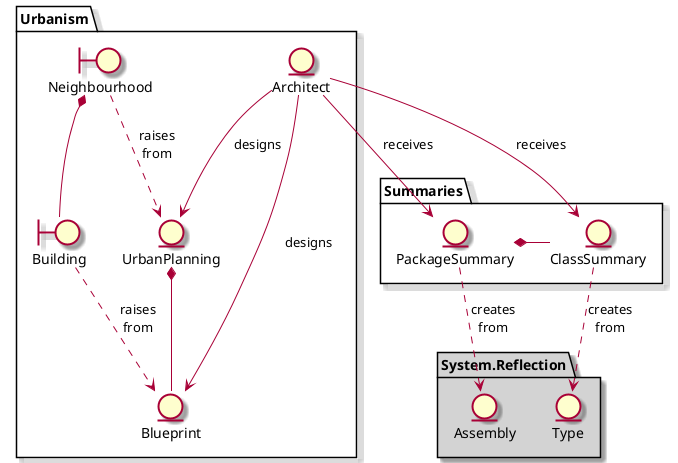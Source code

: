 ﻿@startuml
skin rose


package Urbanism{
    boundary Building
    'le pongo el as para poder cambiar fácilmente al nombre original (tb Building).
    entity "Blueprint" as Blueprint
    
    Building ..> Blueprint : raises\nfrom
    
    entity Architect
    
    'le pongo el as para poder cambiar fácilmente al nombre original (Soil).
    boundary Neighbourhood as Neighborhood
    'le pongo el as para poder cambiar fácilmente al nombre original (tb Neighborhood).
    entity "UrbanPlanning" as UrbanPlanning
    
    Neighborhood ..> UrbanPlanning : raises\nfrom
    
    Neighborhood *-- Building
    UrbanPlanning *-- Blueprint
}

package Summaries{
    'le pongo el as para poder cambiar fácilmente al nombre original (Class a secas).
    entity "ClassSummary" as ClassSummary
    entity PackageSummary
    entity ModuleSummary <<unused>>
    remove ModuleSummary
    
    PackageSummary *-r- ClassSummary
}

'esta se queda al principio pero luego se acaba yendo con la de PackageSummary.
Architect --> ClassSummary : receives
Architect --> PackageSummary : receives

'esta se queda al principio pero luego se acaba yendo con la de UrbanPlanning.
Architect --> Blueprint : designs
Architect --> UrbanPlanning : designs

package System.Reflection #lightgray{
    entity Type
    entity Assembly
}

ClassSummary ..> Type : creates\nfrom
PackageSummary ..> Assembly : creates\nfrom
@enduml